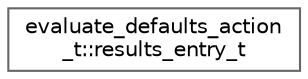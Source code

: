 digraph "类继承关系图"
{
 // LATEX_PDF_SIZE
  bgcolor="transparent";
  edge [fontname=Helvetica,fontsize=10,labelfontname=Helvetica,labelfontsize=10];
  node [fontname=Helvetica,fontsize=10,shape=box,height=0.2,width=0.4];
  rankdir="LR";
  Node0 [id="Node000000",label="evaluate_defaults_action\l_t::results_entry_t",height=0.2,width=0.4,color="grey40", fillcolor="white", style="filled",URL="$structevaluate__defaults__action__t_1_1results__entry__t.html",tooltip=" "];
}
